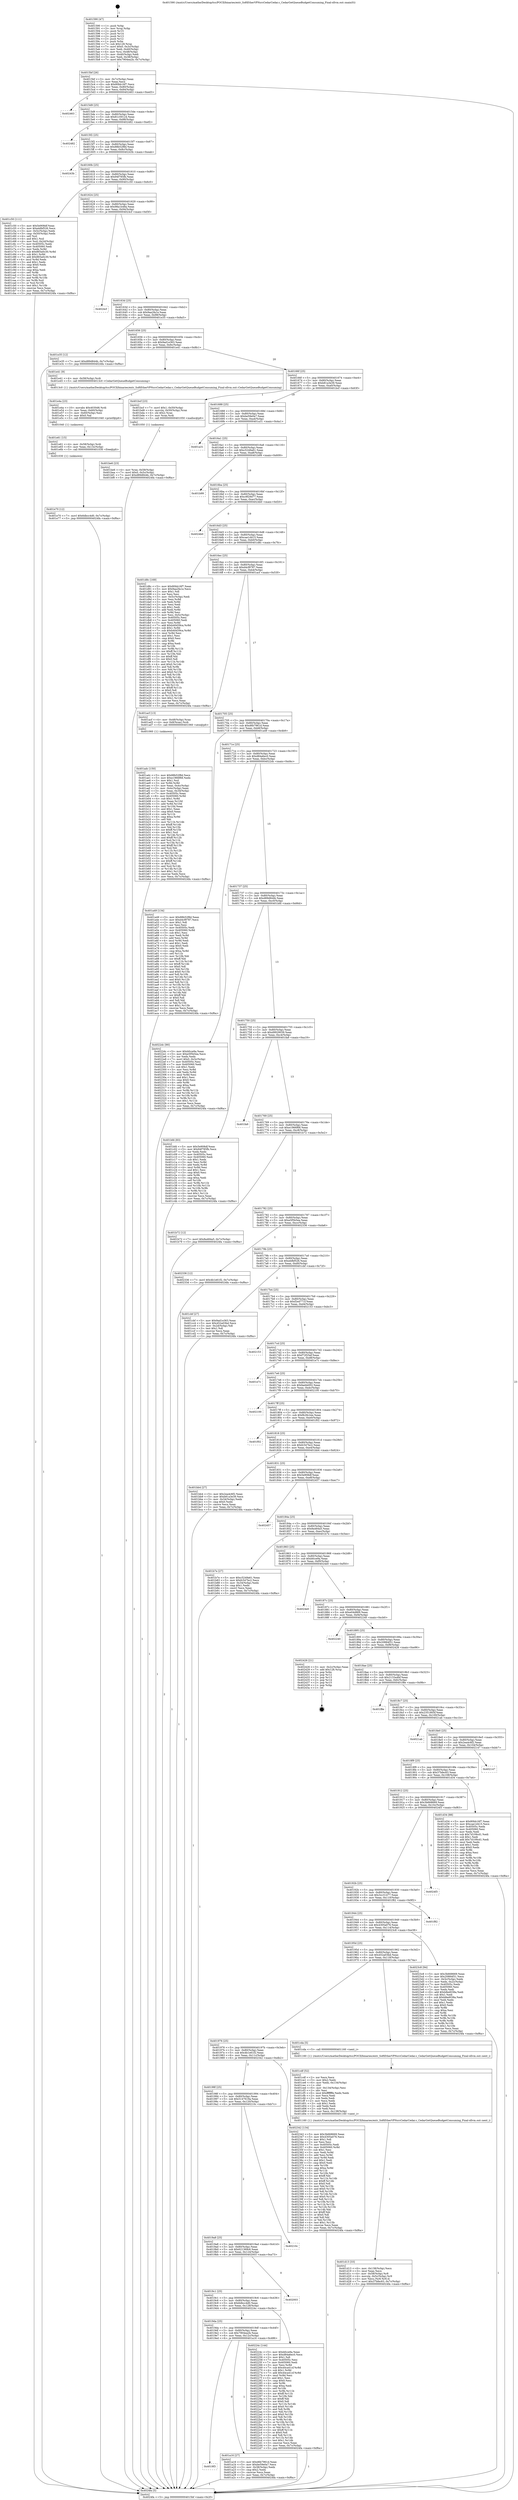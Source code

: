 digraph "0x401590" {
  label = "0x401590 (/mnt/c/Users/mathe/Desktop/tcc/POCII/binaries/extr_SoftEtherVPNsrcCedarCedar.c_CedarGetQueueBudgetConsuming_Final-ollvm.out::main(0))"
  labelloc = "t"
  node[shape=record]

  Entry [label="",width=0.3,height=0.3,shape=circle,fillcolor=black,style=filled]
  "0x4015bf" [label="{
     0x4015bf [26]\l
     | [instrs]\l
     &nbsp;&nbsp;0x4015bf \<+3\>: mov -0x7c(%rbp),%eax\l
     &nbsp;&nbsp;0x4015c2 \<+2\>: mov %eax,%ecx\l
     &nbsp;&nbsp;0x4015c4 \<+6\>: sub $0x80bb16f7,%ecx\l
     &nbsp;&nbsp;0x4015ca \<+3\>: mov %eax,-0x80(%rbp)\l
     &nbsp;&nbsp;0x4015cd \<+6\>: mov %ecx,-0x84(%rbp)\l
     &nbsp;&nbsp;0x4015d3 \<+6\>: je 0000000000402463 \<main+0xed3\>\l
  }"]
  "0x402463" [label="{
     0x402463\l
  }", style=dashed]
  "0x4015d9" [label="{
     0x4015d9 [25]\l
     | [instrs]\l
     &nbsp;&nbsp;0x4015d9 \<+5\>: jmp 00000000004015de \<main+0x4e\>\l
     &nbsp;&nbsp;0x4015de \<+3\>: mov -0x80(%rbp),%eax\l
     &nbsp;&nbsp;0x4015e1 \<+5\>: sub $0x81c59124,%eax\l
     &nbsp;&nbsp;0x4015e6 \<+6\>: mov %eax,-0x88(%rbp)\l
     &nbsp;&nbsp;0x4015ec \<+6\>: je 0000000000402482 \<main+0xef2\>\l
  }"]
  Exit [label="",width=0.3,height=0.3,shape=circle,fillcolor=black,style=filled,peripheries=2]
  "0x402482" [label="{
     0x402482\l
  }", style=dashed]
  "0x4015f2" [label="{
     0x4015f2 [25]\l
     | [instrs]\l
     &nbsp;&nbsp;0x4015f2 \<+5\>: jmp 00000000004015f7 \<main+0x67\>\l
     &nbsp;&nbsp;0x4015f7 \<+3\>: mov -0x80(%rbp),%eax\l
     &nbsp;&nbsp;0x4015fa \<+5\>: sub $0x88b52f8d,%eax\l
     &nbsp;&nbsp;0x4015ff \<+6\>: mov %eax,-0x8c(%rbp)\l
     &nbsp;&nbsp;0x401605 \<+6\>: je 000000000040243b \<main+0xeab\>\l
  }"]
  "0x401e70" [label="{
     0x401e70 [12]\l
     | [instrs]\l
     &nbsp;&nbsp;0x401e70 \<+7\>: movl $0x6dbcc4d0,-0x7c(%rbp)\l
     &nbsp;&nbsp;0x401e77 \<+5\>: jmp 00000000004024fa \<main+0xf6a\>\l
  }"]
  "0x40243b" [label="{
     0x40243b\l
  }", style=dashed]
  "0x40160b" [label="{
     0x40160b [25]\l
     | [instrs]\l
     &nbsp;&nbsp;0x40160b \<+5\>: jmp 0000000000401610 \<main+0x80\>\l
     &nbsp;&nbsp;0x401610 \<+3\>: mov -0x80(%rbp),%eax\l
     &nbsp;&nbsp;0x401613 \<+5\>: sub $0x94f785fb,%eax\l
     &nbsp;&nbsp;0x401618 \<+6\>: mov %eax,-0x90(%rbp)\l
     &nbsp;&nbsp;0x40161e \<+6\>: je 0000000000401c50 \<main+0x6c0\>\l
  }"]
  "0x401e61" [label="{
     0x401e61 [15]\l
     | [instrs]\l
     &nbsp;&nbsp;0x401e61 \<+4\>: mov -0x58(%rbp),%rdi\l
     &nbsp;&nbsp;0x401e65 \<+6\>: mov %eax,-0x13c(%rbp)\l
     &nbsp;&nbsp;0x401e6b \<+5\>: call 0000000000401030 \<free@plt\>\l
     | [calls]\l
     &nbsp;&nbsp;0x401030 \{1\} (unknown)\l
  }"]
  "0x401c50" [label="{
     0x401c50 [111]\l
     | [instrs]\l
     &nbsp;&nbsp;0x401c50 \<+5\>: mov $0x5e908df,%eax\l
     &nbsp;&nbsp;0x401c55 \<+5\>: mov $0xebfbf526,%ecx\l
     &nbsp;&nbsp;0x401c5a \<+3\>: mov -0x5c(%rbp),%edx\l
     &nbsp;&nbsp;0x401c5d \<+3\>: cmp -0x50(%rbp),%edx\l
     &nbsp;&nbsp;0x401c60 \<+4\>: setl %sil\l
     &nbsp;&nbsp;0x401c64 \<+4\>: and $0x1,%sil\l
     &nbsp;&nbsp;0x401c68 \<+4\>: mov %sil,-0x2d(%rbp)\l
     &nbsp;&nbsp;0x401c6c \<+7\>: mov 0x40505c,%edx\l
     &nbsp;&nbsp;0x401c73 \<+7\>: mov 0x405060,%edi\l
     &nbsp;&nbsp;0x401c7a \<+3\>: mov %edx,%r8d\l
     &nbsp;&nbsp;0x401c7d \<+7\>: sub $0x865a0c30,%r8d\l
     &nbsp;&nbsp;0x401c84 \<+4\>: sub $0x1,%r8d\l
     &nbsp;&nbsp;0x401c88 \<+7\>: add $0x865a0c30,%r8d\l
     &nbsp;&nbsp;0x401c8f \<+4\>: imul %r8d,%edx\l
     &nbsp;&nbsp;0x401c93 \<+3\>: and $0x1,%edx\l
     &nbsp;&nbsp;0x401c96 \<+3\>: cmp $0x0,%edx\l
     &nbsp;&nbsp;0x401c99 \<+4\>: sete %sil\l
     &nbsp;&nbsp;0x401c9d \<+3\>: cmp $0xa,%edi\l
     &nbsp;&nbsp;0x401ca0 \<+4\>: setl %r9b\l
     &nbsp;&nbsp;0x401ca4 \<+3\>: mov %sil,%r10b\l
     &nbsp;&nbsp;0x401ca7 \<+3\>: and %r9b,%r10b\l
     &nbsp;&nbsp;0x401caa \<+3\>: xor %r9b,%sil\l
     &nbsp;&nbsp;0x401cad \<+3\>: or %sil,%r10b\l
     &nbsp;&nbsp;0x401cb0 \<+4\>: test $0x1,%r10b\l
     &nbsp;&nbsp;0x401cb4 \<+3\>: cmovne %ecx,%eax\l
     &nbsp;&nbsp;0x401cb7 \<+3\>: mov %eax,-0x7c(%rbp)\l
     &nbsp;&nbsp;0x401cba \<+5\>: jmp 00000000004024fa \<main+0xf6a\>\l
  }"]
  "0x401624" [label="{
     0x401624 [25]\l
     | [instrs]\l
     &nbsp;&nbsp;0x401624 \<+5\>: jmp 0000000000401629 \<main+0x99\>\l
     &nbsp;&nbsp;0x401629 \<+3\>: mov -0x80(%rbp),%eax\l
     &nbsp;&nbsp;0x40162c \<+5\>: sub $0x98a1b48a,%eax\l
     &nbsp;&nbsp;0x401631 \<+6\>: mov %eax,-0x94(%rbp)\l
     &nbsp;&nbsp;0x401637 \<+6\>: je 00000000004024cf \<main+0xf3f\>\l
  }"]
  "0x401e4a" [label="{
     0x401e4a [23]\l
     | [instrs]\l
     &nbsp;&nbsp;0x401e4a \<+10\>: movabs $0x4030d6,%rdi\l
     &nbsp;&nbsp;0x401e54 \<+3\>: mov %eax,-0x60(%rbp)\l
     &nbsp;&nbsp;0x401e57 \<+3\>: mov -0x60(%rbp),%esi\l
     &nbsp;&nbsp;0x401e5a \<+2\>: mov $0x0,%al\l
     &nbsp;&nbsp;0x401e5c \<+5\>: call 0000000000401040 \<printf@plt\>\l
     | [calls]\l
     &nbsp;&nbsp;0x401040 \{1\} (unknown)\l
  }"]
  "0x4024cf" [label="{
     0x4024cf\l
  }", style=dashed]
  "0x40163d" [label="{
     0x40163d [25]\l
     | [instrs]\l
     &nbsp;&nbsp;0x40163d \<+5\>: jmp 0000000000401642 \<main+0xb2\>\l
     &nbsp;&nbsp;0x401642 \<+3\>: mov -0x80(%rbp),%eax\l
     &nbsp;&nbsp;0x401645 \<+5\>: sub $0x9aa2fa1e,%eax\l
     &nbsp;&nbsp;0x40164a \<+6\>: mov %eax,-0x98(%rbp)\l
     &nbsp;&nbsp;0x401650 \<+6\>: je 0000000000401e35 \<main+0x8a5\>\l
  }"]
  "0x401d13" [label="{
     0x401d13 [33]\l
     | [instrs]\l
     &nbsp;&nbsp;0x401d13 \<+6\>: mov -0x138(%rbp),%ecx\l
     &nbsp;&nbsp;0x401d19 \<+3\>: imul %eax,%ecx\l
     &nbsp;&nbsp;0x401d1c \<+4\>: mov -0x58(%rbp),%r8\l
     &nbsp;&nbsp;0x401d20 \<+4\>: movslq -0x5c(%rbp),%r9\l
     &nbsp;&nbsp;0x401d24 \<+4\>: mov %ecx,(%r8,%r9,4)\l
     &nbsp;&nbsp;0x401d28 \<+7\>: movl $0x37bfec63,-0x7c(%rbp)\l
     &nbsp;&nbsp;0x401d2f \<+5\>: jmp 00000000004024fa \<main+0xf6a\>\l
  }"]
  "0x401e35" [label="{
     0x401e35 [12]\l
     | [instrs]\l
     &nbsp;&nbsp;0x401e35 \<+7\>: movl $0xd89d844b,-0x7c(%rbp)\l
     &nbsp;&nbsp;0x401e3c \<+5\>: jmp 00000000004024fa \<main+0xf6a\>\l
  }"]
  "0x401656" [label="{
     0x401656 [25]\l
     | [instrs]\l
     &nbsp;&nbsp;0x401656 \<+5\>: jmp 000000000040165b \<main+0xcb\>\l
     &nbsp;&nbsp;0x40165b \<+3\>: mov -0x80(%rbp),%eax\l
     &nbsp;&nbsp;0x40165e \<+5\>: sub $0x9ad1e363,%eax\l
     &nbsp;&nbsp;0x401663 \<+6\>: mov %eax,-0x9c(%rbp)\l
     &nbsp;&nbsp;0x401669 \<+6\>: je 0000000000401e41 \<main+0x8b1\>\l
  }"]
  "0x401cdf" [label="{
     0x401cdf [52]\l
     | [instrs]\l
     &nbsp;&nbsp;0x401cdf \<+2\>: xor %ecx,%ecx\l
     &nbsp;&nbsp;0x401ce1 \<+5\>: mov $0x2,%edx\l
     &nbsp;&nbsp;0x401ce6 \<+6\>: mov %edx,-0x134(%rbp)\l
     &nbsp;&nbsp;0x401cec \<+1\>: cltd\l
     &nbsp;&nbsp;0x401ced \<+6\>: mov -0x134(%rbp),%esi\l
     &nbsp;&nbsp;0x401cf3 \<+2\>: idiv %esi\l
     &nbsp;&nbsp;0x401cf5 \<+6\>: imul $0xfffffffe,%edx,%edx\l
     &nbsp;&nbsp;0x401cfb \<+2\>: mov %ecx,%edi\l
     &nbsp;&nbsp;0x401cfd \<+2\>: sub %edx,%edi\l
     &nbsp;&nbsp;0x401cff \<+2\>: mov %ecx,%edx\l
     &nbsp;&nbsp;0x401d01 \<+3\>: sub $0x1,%edx\l
     &nbsp;&nbsp;0x401d04 \<+2\>: add %edx,%edi\l
     &nbsp;&nbsp;0x401d06 \<+2\>: sub %edi,%ecx\l
     &nbsp;&nbsp;0x401d08 \<+6\>: mov %ecx,-0x138(%rbp)\l
     &nbsp;&nbsp;0x401d0e \<+5\>: call 0000000000401160 \<next_i\>\l
     | [calls]\l
     &nbsp;&nbsp;0x401160 \{1\} (/mnt/c/Users/mathe/Desktop/tcc/POCII/binaries/extr_SoftEtherVPNsrcCedarCedar.c_CedarGetQueueBudgetConsuming_Final-ollvm.out::next_i)\l
  }"]
  "0x401e41" [label="{
     0x401e41 [9]\l
     | [instrs]\l
     &nbsp;&nbsp;0x401e41 \<+4\>: mov -0x58(%rbp),%rdi\l
     &nbsp;&nbsp;0x401e45 \<+5\>: call 00000000004013c0 \<CedarGetQueueBudgetConsuming\>\l
     | [calls]\l
     &nbsp;&nbsp;0x4013c0 \{1\} (/mnt/c/Users/mathe/Desktop/tcc/POCII/binaries/extr_SoftEtherVPNsrcCedarCedar.c_CedarGetQueueBudgetConsuming_Final-ollvm.out::CedarGetQueueBudgetConsuming)\l
  }"]
  "0x40166f" [label="{
     0x40166f [25]\l
     | [instrs]\l
     &nbsp;&nbsp;0x40166f \<+5\>: jmp 0000000000401674 \<main+0xe4\>\l
     &nbsp;&nbsp;0x401674 \<+3\>: mov -0x80(%rbp),%eax\l
     &nbsp;&nbsp;0x401677 \<+5\>: sub $0xb81a3e39,%eax\l
     &nbsp;&nbsp;0x40167c \<+6\>: mov %eax,-0xa0(%rbp)\l
     &nbsp;&nbsp;0x401682 \<+6\>: je 0000000000401bcf \<main+0x63f\>\l
  }"]
  "0x401be6" [label="{
     0x401be6 [23]\l
     | [instrs]\l
     &nbsp;&nbsp;0x401be6 \<+4\>: mov %rax,-0x58(%rbp)\l
     &nbsp;&nbsp;0x401bea \<+7\>: movl $0x0,-0x5c(%rbp)\l
     &nbsp;&nbsp;0x401bf1 \<+7\>: movl $0xd89d844b,-0x7c(%rbp)\l
     &nbsp;&nbsp;0x401bf8 \<+5\>: jmp 00000000004024fa \<main+0xf6a\>\l
  }"]
  "0x401bcf" [label="{
     0x401bcf [23]\l
     | [instrs]\l
     &nbsp;&nbsp;0x401bcf \<+7\>: movl $0x1,-0x50(%rbp)\l
     &nbsp;&nbsp;0x401bd6 \<+4\>: movslq -0x50(%rbp),%rax\l
     &nbsp;&nbsp;0x401bda \<+4\>: shl $0x2,%rax\l
     &nbsp;&nbsp;0x401bde \<+3\>: mov %rax,%rdi\l
     &nbsp;&nbsp;0x401be1 \<+5\>: call 0000000000401050 \<malloc@plt\>\l
     | [calls]\l
     &nbsp;&nbsp;0x401050 \{1\} (unknown)\l
  }"]
  "0x401688" [label="{
     0x401688 [25]\l
     | [instrs]\l
     &nbsp;&nbsp;0x401688 \<+5\>: jmp 000000000040168d \<main+0xfd\>\l
     &nbsp;&nbsp;0x40168d \<+3\>: mov -0x80(%rbp),%eax\l
     &nbsp;&nbsp;0x401690 \<+5\>: sub $0xbe59e0a7,%eax\l
     &nbsp;&nbsp;0x401695 \<+6\>: mov %eax,-0xa4(%rbp)\l
     &nbsp;&nbsp;0x40169b \<+6\>: je 0000000000401a31 \<main+0x4a1\>\l
  }"]
  "0x401adc" [label="{
     0x401adc [150]\l
     | [instrs]\l
     &nbsp;&nbsp;0x401adc \<+5\>: mov $0x88b52f8d,%ecx\l
     &nbsp;&nbsp;0x401ae1 \<+5\>: mov $0xe1966f68,%edx\l
     &nbsp;&nbsp;0x401ae6 \<+3\>: mov $0x1,%sil\l
     &nbsp;&nbsp;0x401ae9 \<+3\>: xor %r8d,%r8d\l
     &nbsp;&nbsp;0x401aec \<+3\>: mov %eax,-0x4c(%rbp)\l
     &nbsp;&nbsp;0x401aef \<+3\>: mov -0x4c(%rbp),%eax\l
     &nbsp;&nbsp;0x401af2 \<+3\>: mov %eax,-0x34(%rbp)\l
     &nbsp;&nbsp;0x401af5 \<+7\>: mov 0x40505c,%eax\l
     &nbsp;&nbsp;0x401afc \<+8\>: mov 0x405060,%r9d\l
     &nbsp;&nbsp;0x401b04 \<+4\>: sub $0x1,%r8d\l
     &nbsp;&nbsp;0x401b08 \<+3\>: mov %eax,%r10d\l
     &nbsp;&nbsp;0x401b0b \<+3\>: add %r8d,%r10d\l
     &nbsp;&nbsp;0x401b0e \<+4\>: imul %r10d,%eax\l
     &nbsp;&nbsp;0x401b12 \<+3\>: and $0x1,%eax\l
     &nbsp;&nbsp;0x401b15 \<+3\>: cmp $0x0,%eax\l
     &nbsp;&nbsp;0x401b18 \<+4\>: sete %r11b\l
     &nbsp;&nbsp;0x401b1c \<+4\>: cmp $0xa,%r9d\l
     &nbsp;&nbsp;0x401b20 \<+3\>: setl %bl\l
     &nbsp;&nbsp;0x401b23 \<+3\>: mov %r11b,%r14b\l
     &nbsp;&nbsp;0x401b26 \<+4\>: xor $0xff,%r14b\l
     &nbsp;&nbsp;0x401b2a \<+3\>: mov %bl,%r15b\l
     &nbsp;&nbsp;0x401b2d \<+4\>: xor $0xff,%r15b\l
     &nbsp;&nbsp;0x401b31 \<+4\>: xor $0x1,%sil\l
     &nbsp;&nbsp;0x401b35 \<+3\>: mov %r14b,%r12b\l
     &nbsp;&nbsp;0x401b38 \<+4\>: and $0xff,%r12b\l
     &nbsp;&nbsp;0x401b3c \<+3\>: and %sil,%r11b\l
     &nbsp;&nbsp;0x401b3f \<+3\>: mov %r15b,%r13b\l
     &nbsp;&nbsp;0x401b42 \<+4\>: and $0xff,%r13b\l
     &nbsp;&nbsp;0x401b46 \<+3\>: and %sil,%bl\l
     &nbsp;&nbsp;0x401b49 \<+3\>: or %r11b,%r12b\l
     &nbsp;&nbsp;0x401b4c \<+3\>: or %bl,%r13b\l
     &nbsp;&nbsp;0x401b4f \<+3\>: xor %r13b,%r12b\l
     &nbsp;&nbsp;0x401b52 \<+3\>: or %r15b,%r14b\l
     &nbsp;&nbsp;0x401b55 \<+4\>: xor $0xff,%r14b\l
     &nbsp;&nbsp;0x401b59 \<+4\>: or $0x1,%sil\l
     &nbsp;&nbsp;0x401b5d \<+3\>: and %sil,%r14b\l
     &nbsp;&nbsp;0x401b60 \<+3\>: or %r14b,%r12b\l
     &nbsp;&nbsp;0x401b63 \<+4\>: test $0x1,%r12b\l
     &nbsp;&nbsp;0x401b67 \<+3\>: cmovne %edx,%ecx\l
     &nbsp;&nbsp;0x401b6a \<+3\>: mov %ecx,-0x7c(%rbp)\l
     &nbsp;&nbsp;0x401b6d \<+5\>: jmp 00000000004024fa \<main+0xf6a\>\l
  }"]
  "0x401a31" [label="{
     0x401a31\l
  }", style=dashed]
  "0x4016a1" [label="{
     0x4016a1 [25]\l
     | [instrs]\l
     &nbsp;&nbsp;0x4016a1 \<+5\>: jmp 00000000004016a6 \<main+0x116\>\l
     &nbsp;&nbsp;0x4016a6 \<+3\>: mov -0x80(%rbp),%eax\l
     &nbsp;&nbsp;0x4016a9 \<+5\>: sub $0xc5249a61,%eax\l
     &nbsp;&nbsp;0x4016ae \<+6\>: mov %eax,-0xa8(%rbp)\l
     &nbsp;&nbsp;0x4016b4 \<+6\>: je 0000000000401b99 \<main+0x609\>\l
  }"]
  "0x401590" [label="{
     0x401590 [47]\l
     | [instrs]\l
     &nbsp;&nbsp;0x401590 \<+1\>: push %rbp\l
     &nbsp;&nbsp;0x401591 \<+3\>: mov %rsp,%rbp\l
     &nbsp;&nbsp;0x401594 \<+2\>: push %r15\l
     &nbsp;&nbsp;0x401596 \<+2\>: push %r14\l
     &nbsp;&nbsp;0x401598 \<+2\>: push %r13\l
     &nbsp;&nbsp;0x40159a \<+2\>: push %r12\l
     &nbsp;&nbsp;0x40159c \<+1\>: push %rbx\l
     &nbsp;&nbsp;0x40159d \<+7\>: sub $0x128,%rsp\l
     &nbsp;&nbsp;0x4015a4 \<+7\>: movl $0x0,-0x3c(%rbp)\l
     &nbsp;&nbsp;0x4015ab \<+3\>: mov %edi,-0x40(%rbp)\l
     &nbsp;&nbsp;0x4015ae \<+4\>: mov %rsi,-0x48(%rbp)\l
     &nbsp;&nbsp;0x4015b2 \<+3\>: mov -0x40(%rbp),%edi\l
     &nbsp;&nbsp;0x4015b5 \<+3\>: mov %edi,-0x38(%rbp)\l
     &nbsp;&nbsp;0x4015b8 \<+7\>: movl $0x7904ea2b,-0x7c(%rbp)\l
  }"]
  "0x401b99" [label="{
     0x401b99\l
  }", style=dashed]
  "0x4016ba" [label="{
     0x4016ba [25]\l
     | [instrs]\l
     &nbsp;&nbsp;0x4016ba \<+5\>: jmp 00000000004016bf \<main+0x12f\>\l
     &nbsp;&nbsp;0x4016bf \<+3\>: mov -0x80(%rbp),%eax\l
     &nbsp;&nbsp;0x4016c2 \<+5\>: sub $0xc9f29d77,%eax\l
     &nbsp;&nbsp;0x4016c7 \<+6\>: mov %eax,-0xac(%rbp)\l
     &nbsp;&nbsp;0x4016cd \<+6\>: je 00000000004024b0 \<main+0xf20\>\l
  }"]
  "0x4024fa" [label="{
     0x4024fa [5]\l
     | [instrs]\l
     &nbsp;&nbsp;0x4024fa \<+5\>: jmp 00000000004015bf \<main+0x2f\>\l
  }"]
  "0x4024b0" [label="{
     0x4024b0\l
  }", style=dashed]
  "0x4016d3" [label="{
     0x4016d3 [25]\l
     | [instrs]\l
     &nbsp;&nbsp;0x4016d3 \<+5\>: jmp 00000000004016d8 \<main+0x148\>\l
     &nbsp;&nbsp;0x4016d8 \<+3\>: mov -0x80(%rbp),%eax\l
     &nbsp;&nbsp;0x4016db \<+5\>: sub $0xcae1d415,%eax\l
     &nbsp;&nbsp;0x4016e0 \<+6\>: mov %eax,-0xb0(%rbp)\l
     &nbsp;&nbsp;0x4016e6 \<+6\>: je 0000000000401d8c \<main+0x7fc\>\l
  }"]
  "0x4019f3" [label="{
     0x4019f3\l
  }", style=dashed]
  "0x401d8c" [label="{
     0x401d8c [169]\l
     | [instrs]\l
     &nbsp;&nbsp;0x401d8c \<+5\>: mov $0x80bb16f7,%eax\l
     &nbsp;&nbsp;0x401d91 \<+5\>: mov $0x9aa2fa1e,%ecx\l
     &nbsp;&nbsp;0x401d96 \<+2\>: mov $0x1,%dl\l
     &nbsp;&nbsp;0x401d98 \<+2\>: xor %esi,%esi\l
     &nbsp;&nbsp;0x401d9a \<+3\>: mov -0x5c(%rbp),%edi\l
     &nbsp;&nbsp;0x401d9d \<+3\>: mov %esi,%r8d\l
     &nbsp;&nbsp;0x401da0 \<+3\>: sub %edi,%r8d\l
     &nbsp;&nbsp;0x401da3 \<+2\>: mov %esi,%edi\l
     &nbsp;&nbsp;0x401da5 \<+3\>: sub $0x1,%edi\l
     &nbsp;&nbsp;0x401da8 \<+3\>: add %edi,%r8d\l
     &nbsp;&nbsp;0x401dab \<+3\>: sub %r8d,%esi\l
     &nbsp;&nbsp;0x401dae \<+3\>: mov %esi,-0x5c(%rbp)\l
     &nbsp;&nbsp;0x401db1 \<+7\>: mov 0x40505c,%esi\l
     &nbsp;&nbsp;0x401db8 \<+7\>: mov 0x405060,%edi\l
     &nbsp;&nbsp;0x401dbf \<+3\>: mov %esi,%r8d\l
     &nbsp;&nbsp;0x401dc2 \<+7\>: add $0xb40d39ca,%r8d\l
     &nbsp;&nbsp;0x401dc9 \<+4\>: sub $0x1,%r8d\l
     &nbsp;&nbsp;0x401dcd \<+7\>: sub $0xb40d39ca,%r8d\l
     &nbsp;&nbsp;0x401dd4 \<+4\>: imul %r8d,%esi\l
     &nbsp;&nbsp;0x401dd8 \<+3\>: and $0x1,%esi\l
     &nbsp;&nbsp;0x401ddb \<+3\>: cmp $0x0,%esi\l
     &nbsp;&nbsp;0x401dde \<+4\>: sete %r9b\l
     &nbsp;&nbsp;0x401de2 \<+3\>: cmp $0xa,%edi\l
     &nbsp;&nbsp;0x401de5 \<+4\>: setl %r10b\l
     &nbsp;&nbsp;0x401de9 \<+3\>: mov %r9b,%r11b\l
     &nbsp;&nbsp;0x401dec \<+4\>: xor $0xff,%r11b\l
     &nbsp;&nbsp;0x401df0 \<+3\>: mov %r10b,%bl\l
     &nbsp;&nbsp;0x401df3 \<+3\>: xor $0xff,%bl\l
     &nbsp;&nbsp;0x401df6 \<+3\>: xor $0x0,%dl\l
     &nbsp;&nbsp;0x401df9 \<+3\>: mov %r11b,%r14b\l
     &nbsp;&nbsp;0x401dfc \<+4\>: and $0x0,%r14b\l
     &nbsp;&nbsp;0x401e00 \<+3\>: and %dl,%r9b\l
     &nbsp;&nbsp;0x401e03 \<+3\>: mov %bl,%r15b\l
     &nbsp;&nbsp;0x401e06 \<+4\>: and $0x0,%r15b\l
     &nbsp;&nbsp;0x401e0a \<+3\>: and %dl,%r10b\l
     &nbsp;&nbsp;0x401e0d \<+3\>: or %r9b,%r14b\l
     &nbsp;&nbsp;0x401e10 \<+3\>: or %r10b,%r15b\l
     &nbsp;&nbsp;0x401e13 \<+3\>: xor %r15b,%r14b\l
     &nbsp;&nbsp;0x401e16 \<+3\>: or %bl,%r11b\l
     &nbsp;&nbsp;0x401e19 \<+4\>: xor $0xff,%r11b\l
     &nbsp;&nbsp;0x401e1d \<+3\>: or $0x0,%dl\l
     &nbsp;&nbsp;0x401e20 \<+3\>: and %dl,%r11b\l
     &nbsp;&nbsp;0x401e23 \<+3\>: or %r11b,%r14b\l
     &nbsp;&nbsp;0x401e26 \<+4\>: test $0x1,%r14b\l
     &nbsp;&nbsp;0x401e2a \<+3\>: cmovne %ecx,%eax\l
     &nbsp;&nbsp;0x401e2d \<+3\>: mov %eax,-0x7c(%rbp)\l
     &nbsp;&nbsp;0x401e30 \<+5\>: jmp 00000000004024fa \<main+0xf6a\>\l
  }"]
  "0x4016ec" [label="{
     0x4016ec [25]\l
     | [instrs]\l
     &nbsp;&nbsp;0x4016ec \<+5\>: jmp 00000000004016f1 \<main+0x161\>\l
     &nbsp;&nbsp;0x4016f1 \<+3\>: mov -0x80(%rbp),%eax\l
     &nbsp;&nbsp;0x4016f4 \<+5\>: sub $0xd4cf9787,%eax\l
     &nbsp;&nbsp;0x4016f9 \<+6\>: mov %eax,-0xb4(%rbp)\l
     &nbsp;&nbsp;0x4016ff \<+6\>: je 0000000000401acf \<main+0x53f\>\l
  }"]
  "0x401a16" [label="{
     0x401a16 [27]\l
     | [instrs]\l
     &nbsp;&nbsp;0x401a16 \<+5\>: mov $0xd6b7961d,%eax\l
     &nbsp;&nbsp;0x401a1b \<+5\>: mov $0xbe59e0a7,%ecx\l
     &nbsp;&nbsp;0x401a20 \<+3\>: mov -0x38(%rbp),%edx\l
     &nbsp;&nbsp;0x401a23 \<+3\>: cmp $0x2,%edx\l
     &nbsp;&nbsp;0x401a26 \<+3\>: cmovne %ecx,%eax\l
     &nbsp;&nbsp;0x401a29 \<+3\>: mov %eax,-0x7c(%rbp)\l
     &nbsp;&nbsp;0x401a2c \<+5\>: jmp 00000000004024fa \<main+0xf6a\>\l
  }"]
  "0x401acf" [label="{
     0x401acf [13]\l
     | [instrs]\l
     &nbsp;&nbsp;0x401acf \<+4\>: mov -0x48(%rbp),%rax\l
     &nbsp;&nbsp;0x401ad3 \<+4\>: mov 0x8(%rax),%rdi\l
     &nbsp;&nbsp;0x401ad7 \<+5\>: call 0000000000401060 \<atoi@plt\>\l
     | [calls]\l
     &nbsp;&nbsp;0x401060 \{1\} (unknown)\l
  }"]
  "0x401705" [label="{
     0x401705 [25]\l
     | [instrs]\l
     &nbsp;&nbsp;0x401705 \<+5\>: jmp 000000000040170a \<main+0x17a\>\l
     &nbsp;&nbsp;0x40170a \<+3\>: mov -0x80(%rbp),%eax\l
     &nbsp;&nbsp;0x40170d \<+5\>: sub $0xd6b7961d,%eax\l
     &nbsp;&nbsp;0x401712 \<+6\>: mov %eax,-0xb8(%rbp)\l
     &nbsp;&nbsp;0x401718 \<+6\>: je 0000000000401a49 \<main+0x4b9\>\l
  }"]
  "0x4019da" [label="{
     0x4019da [25]\l
     | [instrs]\l
     &nbsp;&nbsp;0x4019da \<+5\>: jmp 00000000004019df \<main+0x44f\>\l
     &nbsp;&nbsp;0x4019df \<+3\>: mov -0x80(%rbp),%eax\l
     &nbsp;&nbsp;0x4019e2 \<+5\>: sub $0x7904ea2b,%eax\l
     &nbsp;&nbsp;0x4019e7 \<+6\>: mov %eax,-0x12c(%rbp)\l
     &nbsp;&nbsp;0x4019ed \<+6\>: je 0000000000401a16 \<main+0x486\>\l
  }"]
  "0x401a49" [label="{
     0x401a49 [134]\l
     | [instrs]\l
     &nbsp;&nbsp;0x401a49 \<+5\>: mov $0x88b52f8d,%eax\l
     &nbsp;&nbsp;0x401a4e \<+5\>: mov $0xd4cf9787,%ecx\l
     &nbsp;&nbsp;0x401a53 \<+2\>: mov $0x1,%dl\l
     &nbsp;&nbsp;0x401a55 \<+2\>: xor %esi,%esi\l
     &nbsp;&nbsp;0x401a57 \<+7\>: mov 0x40505c,%edi\l
     &nbsp;&nbsp;0x401a5e \<+8\>: mov 0x405060,%r8d\l
     &nbsp;&nbsp;0x401a66 \<+3\>: sub $0x1,%esi\l
     &nbsp;&nbsp;0x401a69 \<+3\>: mov %edi,%r9d\l
     &nbsp;&nbsp;0x401a6c \<+3\>: add %esi,%r9d\l
     &nbsp;&nbsp;0x401a6f \<+4\>: imul %r9d,%edi\l
     &nbsp;&nbsp;0x401a73 \<+3\>: and $0x1,%edi\l
     &nbsp;&nbsp;0x401a76 \<+3\>: cmp $0x0,%edi\l
     &nbsp;&nbsp;0x401a79 \<+4\>: sete %r10b\l
     &nbsp;&nbsp;0x401a7d \<+4\>: cmp $0xa,%r8d\l
     &nbsp;&nbsp;0x401a81 \<+4\>: setl %r11b\l
     &nbsp;&nbsp;0x401a85 \<+3\>: mov %r10b,%bl\l
     &nbsp;&nbsp;0x401a88 \<+3\>: xor $0xff,%bl\l
     &nbsp;&nbsp;0x401a8b \<+3\>: mov %r11b,%r14b\l
     &nbsp;&nbsp;0x401a8e \<+4\>: xor $0xff,%r14b\l
     &nbsp;&nbsp;0x401a92 \<+3\>: xor $0x0,%dl\l
     &nbsp;&nbsp;0x401a95 \<+3\>: mov %bl,%r15b\l
     &nbsp;&nbsp;0x401a98 \<+4\>: and $0x0,%r15b\l
     &nbsp;&nbsp;0x401a9c \<+3\>: and %dl,%r10b\l
     &nbsp;&nbsp;0x401a9f \<+3\>: mov %r14b,%r12b\l
     &nbsp;&nbsp;0x401aa2 \<+4\>: and $0x0,%r12b\l
     &nbsp;&nbsp;0x401aa6 \<+3\>: and %dl,%r11b\l
     &nbsp;&nbsp;0x401aa9 \<+3\>: or %r10b,%r15b\l
     &nbsp;&nbsp;0x401aac \<+3\>: or %r11b,%r12b\l
     &nbsp;&nbsp;0x401aaf \<+3\>: xor %r12b,%r15b\l
     &nbsp;&nbsp;0x401ab2 \<+3\>: or %r14b,%bl\l
     &nbsp;&nbsp;0x401ab5 \<+3\>: xor $0xff,%bl\l
     &nbsp;&nbsp;0x401ab8 \<+3\>: or $0x0,%dl\l
     &nbsp;&nbsp;0x401abb \<+2\>: and %dl,%bl\l
     &nbsp;&nbsp;0x401abd \<+3\>: or %bl,%r15b\l
     &nbsp;&nbsp;0x401ac0 \<+4\>: test $0x1,%r15b\l
     &nbsp;&nbsp;0x401ac4 \<+3\>: cmovne %ecx,%eax\l
     &nbsp;&nbsp;0x401ac7 \<+3\>: mov %eax,-0x7c(%rbp)\l
     &nbsp;&nbsp;0x401aca \<+5\>: jmp 00000000004024fa \<main+0xf6a\>\l
  }"]
  "0x40171e" [label="{
     0x40171e [25]\l
     | [instrs]\l
     &nbsp;&nbsp;0x40171e \<+5\>: jmp 0000000000401723 \<main+0x193\>\l
     &nbsp;&nbsp;0x401723 \<+3\>: mov -0x80(%rbp),%eax\l
     &nbsp;&nbsp;0x401726 \<+5\>: sub $0xd84a6ec0,%eax\l
     &nbsp;&nbsp;0x40172b \<+6\>: mov %eax,-0xbc(%rbp)\l
     &nbsp;&nbsp;0x401731 \<+6\>: je 00000000004022dc \<main+0xd4c\>\l
  }"]
  "0x40224c" [label="{
     0x40224c [144]\l
     | [instrs]\l
     &nbsp;&nbsp;0x40224c \<+5\>: mov $0xbfcce9a,%eax\l
     &nbsp;&nbsp;0x402251 \<+5\>: mov $0xd84a6ec0,%ecx\l
     &nbsp;&nbsp;0x402256 \<+2\>: mov $0x1,%dl\l
     &nbsp;&nbsp;0x402258 \<+7\>: mov 0x40505c,%esi\l
     &nbsp;&nbsp;0x40225f \<+7\>: mov 0x405060,%edi\l
     &nbsp;&nbsp;0x402266 \<+3\>: mov %esi,%r8d\l
     &nbsp;&nbsp;0x402269 \<+7\>: sub $0x44ca41cf,%r8d\l
     &nbsp;&nbsp;0x402270 \<+4\>: sub $0x1,%r8d\l
     &nbsp;&nbsp;0x402274 \<+7\>: add $0x44ca41cf,%r8d\l
     &nbsp;&nbsp;0x40227b \<+4\>: imul %r8d,%esi\l
     &nbsp;&nbsp;0x40227f \<+3\>: and $0x1,%esi\l
     &nbsp;&nbsp;0x402282 \<+3\>: cmp $0x0,%esi\l
     &nbsp;&nbsp;0x402285 \<+4\>: sete %r9b\l
     &nbsp;&nbsp;0x402289 \<+3\>: cmp $0xa,%edi\l
     &nbsp;&nbsp;0x40228c \<+4\>: setl %r10b\l
     &nbsp;&nbsp;0x402290 \<+3\>: mov %r9b,%r11b\l
     &nbsp;&nbsp;0x402293 \<+4\>: xor $0xff,%r11b\l
     &nbsp;&nbsp;0x402297 \<+3\>: mov %r10b,%bl\l
     &nbsp;&nbsp;0x40229a \<+3\>: xor $0xff,%bl\l
     &nbsp;&nbsp;0x40229d \<+3\>: xor $0x0,%dl\l
     &nbsp;&nbsp;0x4022a0 \<+3\>: mov %r11b,%r14b\l
     &nbsp;&nbsp;0x4022a3 \<+4\>: and $0x0,%r14b\l
     &nbsp;&nbsp;0x4022a7 \<+3\>: and %dl,%r9b\l
     &nbsp;&nbsp;0x4022aa \<+3\>: mov %bl,%r15b\l
     &nbsp;&nbsp;0x4022ad \<+4\>: and $0x0,%r15b\l
     &nbsp;&nbsp;0x4022b1 \<+3\>: and %dl,%r10b\l
     &nbsp;&nbsp;0x4022b4 \<+3\>: or %r9b,%r14b\l
     &nbsp;&nbsp;0x4022b7 \<+3\>: or %r10b,%r15b\l
     &nbsp;&nbsp;0x4022ba \<+3\>: xor %r15b,%r14b\l
     &nbsp;&nbsp;0x4022bd \<+3\>: or %bl,%r11b\l
     &nbsp;&nbsp;0x4022c0 \<+4\>: xor $0xff,%r11b\l
     &nbsp;&nbsp;0x4022c4 \<+3\>: or $0x0,%dl\l
     &nbsp;&nbsp;0x4022c7 \<+3\>: and %dl,%r11b\l
     &nbsp;&nbsp;0x4022ca \<+3\>: or %r11b,%r14b\l
     &nbsp;&nbsp;0x4022cd \<+4\>: test $0x1,%r14b\l
     &nbsp;&nbsp;0x4022d1 \<+3\>: cmovne %ecx,%eax\l
     &nbsp;&nbsp;0x4022d4 \<+3\>: mov %eax,-0x7c(%rbp)\l
     &nbsp;&nbsp;0x4022d7 \<+5\>: jmp 00000000004024fa \<main+0xf6a\>\l
  }"]
  "0x4022dc" [label="{
     0x4022dc [90]\l
     | [instrs]\l
     &nbsp;&nbsp;0x4022dc \<+5\>: mov $0xbfcce9a,%eax\l
     &nbsp;&nbsp;0x4022e1 \<+5\>: mov $0xe5f5b5ea,%ecx\l
     &nbsp;&nbsp;0x4022e6 \<+2\>: xor %edx,%edx\l
     &nbsp;&nbsp;0x4022e8 \<+7\>: movl $0x0,-0x3c(%rbp)\l
     &nbsp;&nbsp;0x4022ef \<+7\>: mov 0x40505c,%esi\l
     &nbsp;&nbsp;0x4022f6 \<+7\>: mov 0x405060,%edi\l
     &nbsp;&nbsp;0x4022fd \<+3\>: sub $0x1,%edx\l
     &nbsp;&nbsp;0x402300 \<+3\>: mov %esi,%r8d\l
     &nbsp;&nbsp;0x402303 \<+3\>: add %edx,%r8d\l
     &nbsp;&nbsp;0x402306 \<+4\>: imul %r8d,%esi\l
     &nbsp;&nbsp;0x40230a \<+3\>: and $0x1,%esi\l
     &nbsp;&nbsp;0x40230d \<+3\>: cmp $0x0,%esi\l
     &nbsp;&nbsp;0x402310 \<+4\>: sete %r9b\l
     &nbsp;&nbsp;0x402314 \<+3\>: cmp $0xa,%edi\l
     &nbsp;&nbsp;0x402317 \<+4\>: setl %r10b\l
     &nbsp;&nbsp;0x40231b \<+3\>: mov %r9b,%r11b\l
     &nbsp;&nbsp;0x40231e \<+3\>: and %r10b,%r11b\l
     &nbsp;&nbsp;0x402321 \<+3\>: xor %r10b,%r9b\l
     &nbsp;&nbsp;0x402324 \<+3\>: or %r9b,%r11b\l
     &nbsp;&nbsp;0x402327 \<+4\>: test $0x1,%r11b\l
     &nbsp;&nbsp;0x40232b \<+3\>: cmovne %ecx,%eax\l
     &nbsp;&nbsp;0x40232e \<+3\>: mov %eax,-0x7c(%rbp)\l
     &nbsp;&nbsp;0x402331 \<+5\>: jmp 00000000004024fa \<main+0xf6a\>\l
  }"]
  "0x401737" [label="{
     0x401737 [25]\l
     | [instrs]\l
     &nbsp;&nbsp;0x401737 \<+5\>: jmp 000000000040173c \<main+0x1ac\>\l
     &nbsp;&nbsp;0x40173c \<+3\>: mov -0x80(%rbp),%eax\l
     &nbsp;&nbsp;0x40173f \<+5\>: sub $0xd89d844b,%eax\l
     &nbsp;&nbsp;0x401744 \<+6\>: mov %eax,-0xc0(%rbp)\l
     &nbsp;&nbsp;0x40174a \<+6\>: je 0000000000401bfd \<main+0x66d\>\l
  }"]
  "0x4019c1" [label="{
     0x4019c1 [25]\l
     | [instrs]\l
     &nbsp;&nbsp;0x4019c1 \<+5\>: jmp 00000000004019c6 \<main+0x436\>\l
     &nbsp;&nbsp;0x4019c6 \<+3\>: mov -0x80(%rbp),%eax\l
     &nbsp;&nbsp;0x4019c9 \<+5\>: sub $0x6dbcc4d0,%eax\l
     &nbsp;&nbsp;0x4019ce \<+6\>: mov %eax,-0x128(%rbp)\l
     &nbsp;&nbsp;0x4019d4 \<+6\>: je 000000000040224c \<main+0xcbc\>\l
  }"]
  "0x401bfd" [label="{
     0x401bfd [83]\l
     | [instrs]\l
     &nbsp;&nbsp;0x401bfd \<+5\>: mov $0x5e908df,%eax\l
     &nbsp;&nbsp;0x401c02 \<+5\>: mov $0x94f785fb,%ecx\l
     &nbsp;&nbsp;0x401c07 \<+2\>: xor %edx,%edx\l
     &nbsp;&nbsp;0x401c09 \<+7\>: mov 0x40505c,%esi\l
     &nbsp;&nbsp;0x401c10 \<+7\>: mov 0x405060,%edi\l
     &nbsp;&nbsp;0x401c17 \<+3\>: sub $0x1,%edx\l
     &nbsp;&nbsp;0x401c1a \<+3\>: mov %esi,%r8d\l
     &nbsp;&nbsp;0x401c1d \<+3\>: add %edx,%r8d\l
     &nbsp;&nbsp;0x401c20 \<+4\>: imul %r8d,%esi\l
     &nbsp;&nbsp;0x401c24 \<+3\>: and $0x1,%esi\l
     &nbsp;&nbsp;0x401c27 \<+3\>: cmp $0x0,%esi\l
     &nbsp;&nbsp;0x401c2a \<+4\>: sete %r9b\l
     &nbsp;&nbsp;0x401c2e \<+3\>: cmp $0xa,%edi\l
     &nbsp;&nbsp;0x401c31 \<+4\>: setl %r10b\l
     &nbsp;&nbsp;0x401c35 \<+3\>: mov %r9b,%r11b\l
     &nbsp;&nbsp;0x401c38 \<+3\>: and %r10b,%r11b\l
     &nbsp;&nbsp;0x401c3b \<+3\>: xor %r10b,%r9b\l
     &nbsp;&nbsp;0x401c3e \<+3\>: or %r9b,%r11b\l
     &nbsp;&nbsp;0x401c41 \<+4\>: test $0x1,%r11b\l
     &nbsp;&nbsp;0x401c45 \<+3\>: cmovne %ecx,%eax\l
     &nbsp;&nbsp;0x401c48 \<+3\>: mov %eax,-0x7c(%rbp)\l
     &nbsp;&nbsp;0x401c4b \<+5\>: jmp 00000000004024fa \<main+0xf6a\>\l
  }"]
  "0x401750" [label="{
     0x401750 [25]\l
     | [instrs]\l
     &nbsp;&nbsp;0x401750 \<+5\>: jmp 0000000000401755 \<main+0x1c5\>\l
     &nbsp;&nbsp;0x401755 \<+3\>: mov -0x80(%rbp),%eax\l
     &nbsp;&nbsp;0x401758 \<+5\>: sub $0xd9929039,%eax\l
     &nbsp;&nbsp;0x40175d \<+6\>: mov %eax,-0xc4(%rbp)\l
     &nbsp;&nbsp;0x401763 \<+6\>: je 0000000000401fa9 \<main+0xa19\>\l
  }"]
  "0x402003" [label="{
     0x402003\l
  }", style=dashed]
  "0x401fa9" [label="{
     0x401fa9\l
  }", style=dashed]
  "0x401769" [label="{
     0x401769 [25]\l
     | [instrs]\l
     &nbsp;&nbsp;0x401769 \<+5\>: jmp 000000000040176e \<main+0x1de\>\l
     &nbsp;&nbsp;0x40176e \<+3\>: mov -0x80(%rbp),%eax\l
     &nbsp;&nbsp;0x401771 \<+5\>: sub $0xe1966f68,%eax\l
     &nbsp;&nbsp;0x401776 \<+6\>: mov %eax,-0xc8(%rbp)\l
     &nbsp;&nbsp;0x40177c \<+6\>: je 0000000000401b72 \<main+0x5e2\>\l
  }"]
  "0x4019a8" [label="{
     0x4019a8 [25]\l
     | [instrs]\l
     &nbsp;&nbsp;0x4019a8 \<+5\>: jmp 00000000004019ad \<main+0x41d\>\l
     &nbsp;&nbsp;0x4019ad \<+3\>: mov -0x80(%rbp),%eax\l
     &nbsp;&nbsp;0x4019b0 \<+5\>: sub $0x621369c6,%eax\l
     &nbsp;&nbsp;0x4019b5 \<+6\>: mov %eax,-0x124(%rbp)\l
     &nbsp;&nbsp;0x4019bb \<+6\>: je 0000000000402003 \<main+0xa73\>\l
  }"]
  "0x401b72" [label="{
     0x401b72 [12]\l
     | [instrs]\l
     &nbsp;&nbsp;0x401b72 \<+7\>: movl $0x8a484a5,-0x7c(%rbp)\l
     &nbsp;&nbsp;0x401b79 \<+5\>: jmp 00000000004024fa \<main+0xf6a\>\l
  }"]
  "0x401782" [label="{
     0x401782 [25]\l
     | [instrs]\l
     &nbsp;&nbsp;0x401782 \<+5\>: jmp 0000000000401787 \<main+0x1f7\>\l
     &nbsp;&nbsp;0x401787 \<+3\>: mov -0x80(%rbp),%eax\l
     &nbsp;&nbsp;0x40178a \<+5\>: sub $0xe5f5b5ea,%eax\l
     &nbsp;&nbsp;0x40178f \<+6\>: mov %eax,-0xcc(%rbp)\l
     &nbsp;&nbsp;0x401795 \<+6\>: je 0000000000402336 \<main+0xda6\>\l
  }"]
  "0x40210c" [label="{
     0x40210c\l
  }", style=dashed]
  "0x402336" [label="{
     0x402336 [12]\l
     | [instrs]\l
     &nbsp;&nbsp;0x402336 \<+7\>: movl $0x4b1e61f2,-0x7c(%rbp)\l
     &nbsp;&nbsp;0x40233d \<+5\>: jmp 00000000004024fa \<main+0xf6a\>\l
  }"]
  "0x40179b" [label="{
     0x40179b [25]\l
     | [instrs]\l
     &nbsp;&nbsp;0x40179b \<+5\>: jmp 00000000004017a0 \<main+0x210\>\l
     &nbsp;&nbsp;0x4017a0 \<+3\>: mov -0x80(%rbp),%eax\l
     &nbsp;&nbsp;0x4017a3 \<+5\>: sub $0xebfbf526,%eax\l
     &nbsp;&nbsp;0x4017a8 \<+6\>: mov %eax,-0xd0(%rbp)\l
     &nbsp;&nbsp;0x4017ae \<+6\>: je 0000000000401cbf \<main+0x72f\>\l
  }"]
  "0x40198f" [label="{
     0x40198f [25]\l
     | [instrs]\l
     &nbsp;&nbsp;0x40198f \<+5\>: jmp 0000000000401994 \<main+0x404\>\l
     &nbsp;&nbsp;0x401994 \<+3\>: mov -0x80(%rbp),%eax\l
     &nbsp;&nbsp;0x401997 \<+5\>: sub $0x5147619a,%eax\l
     &nbsp;&nbsp;0x40199c \<+6\>: mov %eax,-0x120(%rbp)\l
     &nbsp;&nbsp;0x4019a2 \<+6\>: je 000000000040210c \<main+0xb7c\>\l
  }"]
  "0x401cbf" [label="{
     0x401cbf [27]\l
     | [instrs]\l
     &nbsp;&nbsp;0x401cbf \<+5\>: mov $0x9ad1e363,%eax\l
     &nbsp;&nbsp;0x401cc4 \<+5\>: mov $0x452a03bd,%ecx\l
     &nbsp;&nbsp;0x401cc9 \<+3\>: mov -0x2d(%rbp),%dl\l
     &nbsp;&nbsp;0x401ccc \<+3\>: test $0x1,%dl\l
     &nbsp;&nbsp;0x401ccf \<+3\>: cmovne %ecx,%eax\l
     &nbsp;&nbsp;0x401cd2 \<+3\>: mov %eax,-0x7c(%rbp)\l
     &nbsp;&nbsp;0x401cd5 \<+5\>: jmp 00000000004024fa \<main+0xf6a\>\l
  }"]
  "0x4017b4" [label="{
     0x4017b4 [25]\l
     | [instrs]\l
     &nbsp;&nbsp;0x4017b4 \<+5\>: jmp 00000000004017b9 \<main+0x229\>\l
     &nbsp;&nbsp;0x4017b9 \<+3\>: mov -0x80(%rbp),%eax\l
     &nbsp;&nbsp;0x4017bc \<+5\>: sub $0xf2ed771f,%eax\l
     &nbsp;&nbsp;0x4017c1 \<+6\>: mov %eax,-0xd4(%rbp)\l
     &nbsp;&nbsp;0x4017c7 \<+6\>: je 0000000000402153 \<main+0xbc3\>\l
  }"]
  "0x402342" [label="{
     0x402342 [134]\l
     | [instrs]\l
     &nbsp;&nbsp;0x402342 \<+5\>: mov $0x3b668669,%eax\l
     &nbsp;&nbsp;0x402347 \<+5\>: mov $0x4305a076,%ecx\l
     &nbsp;&nbsp;0x40234c \<+2\>: mov $0x1,%dl\l
     &nbsp;&nbsp;0x40234e \<+2\>: xor %esi,%esi\l
     &nbsp;&nbsp;0x402350 \<+7\>: mov 0x40505c,%edi\l
     &nbsp;&nbsp;0x402357 \<+8\>: mov 0x405060,%r8d\l
     &nbsp;&nbsp;0x40235f \<+3\>: sub $0x1,%esi\l
     &nbsp;&nbsp;0x402362 \<+3\>: mov %edi,%r9d\l
     &nbsp;&nbsp;0x402365 \<+3\>: add %esi,%r9d\l
     &nbsp;&nbsp;0x402368 \<+4\>: imul %r9d,%edi\l
     &nbsp;&nbsp;0x40236c \<+3\>: and $0x1,%edi\l
     &nbsp;&nbsp;0x40236f \<+3\>: cmp $0x0,%edi\l
     &nbsp;&nbsp;0x402372 \<+4\>: sete %r10b\l
     &nbsp;&nbsp;0x402376 \<+4\>: cmp $0xa,%r8d\l
     &nbsp;&nbsp;0x40237a \<+4\>: setl %r11b\l
     &nbsp;&nbsp;0x40237e \<+3\>: mov %r10b,%bl\l
     &nbsp;&nbsp;0x402381 \<+3\>: xor $0xff,%bl\l
     &nbsp;&nbsp;0x402384 \<+3\>: mov %r11b,%r14b\l
     &nbsp;&nbsp;0x402387 \<+4\>: xor $0xff,%r14b\l
     &nbsp;&nbsp;0x40238b \<+3\>: xor $0x0,%dl\l
     &nbsp;&nbsp;0x40238e \<+3\>: mov %bl,%r15b\l
     &nbsp;&nbsp;0x402391 \<+4\>: and $0x0,%r15b\l
     &nbsp;&nbsp;0x402395 \<+3\>: and %dl,%r10b\l
     &nbsp;&nbsp;0x402398 \<+3\>: mov %r14b,%r12b\l
     &nbsp;&nbsp;0x40239b \<+4\>: and $0x0,%r12b\l
     &nbsp;&nbsp;0x40239f \<+3\>: and %dl,%r11b\l
     &nbsp;&nbsp;0x4023a2 \<+3\>: or %r10b,%r15b\l
     &nbsp;&nbsp;0x4023a5 \<+3\>: or %r11b,%r12b\l
     &nbsp;&nbsp;0x4023a8 \<+3\>: xor %r12b,%r15b\l
     &nbsp;&nbsp;0x4023ab \<+3\>: or %r14b,%bl\l
     &nbsp;&nbsp;0x4023ae \<+3\>: xor $0xff,%bl\l
     &nbsp;&nbsp;0x4023b1 \<+3\>: or $0x0,%dl\l
     &nbsp;&nbsp;0x4023b4 \<+2\>: and %dl,%bl\l
     &nbsp;&nbsp;0x4023b6 \<+3\>: or %bl,%r15b\l
     &nbsp;&nbsp;0x4023b9 \<+4\>: test $0x1,%r15b\l
     &nbsp;&nbsp;0x4023bd \<+3\>: cmovne %ecx,%eax\l
     &nbsp;&nbsp;0x4023c0 \<+3\>: mov %eax,-0x7c(%rbp)\l
     &nbsp;&nbsp;0x4023c3 \<+5\>: jmp 00000000004024fa \<main+0xf6a\>\l
  }"]
  "0x402153" [label="{
     0x402153\l
  }", style=dashed]
  "0x4017cd" [label="{
     0x4017cd [25]\l
     | [instrs]\l
     &nbsp;&nbsp;0x4017cd \<+5\>: jmp 00000000004017d2 \<main+0x242\>\l
     &nbsp;&nbsp;0x4017d2 \<+3\>: mov -0x80(%rbp),%eax\l
     &nbsp;&nbsp;0x4017d5 \<+5\>: sub $0xf72f25ef,%eax\l
     &nbsp;&nbsp;0x4017da \<+6\>: mov %eax,-0xd8(%rbp)\l
     &nbsp;&nbsp;0x4017e0 \<+6\>: je 0000000000401e7c \<main+0x8ec\>\l
  }"]
  "0x401976" [label="{
     0x401976 [25]\l
     | [instrs]\l
     &nbsp;&nbsp;0x401976 \<+5\>: jmp 000000000040197b \<main+0x3eb\>\l
     &nbsp;&nbsp;0x40197b \<+3\>: mov -0x80(%rbp),%eax\l
     &nbsp;&nbsp;0x40197e \<+5\>: sub $0x4b1e61f2,%eax\l
     &nbsp;&nbsp;0x401983 \<+6\>: mov %eax,-0x11c(%rbp)\l
     &nbsp;&nbsp;0x401989 \<+6\>: je 0000000000402342 \<main+0xdb2\>\l
  }"]
  "0x401e7c" [label="{
     0x401e7c\l
  }", style=dashed]
  "0x4017e6" [label="{
     0x4017e6 [25]\l
     | [instrs]\l
     &nbsp;&nbsp;0x4017e6 \<+5\>: jmp 00000000004017eb \<main+0x25b\>\l
     &nbsp;&nbsp;0x4017eb \<+3\>: mov -0x80(%rbp),%eax\l
     &nbsp;&nbsp;0x4017ee \<+5\>: sub $0xfaebb002,%eax\l
     &nbsp;&nbsp;0x4017f3 \<+6\>: mov %eax,-0xdc(%rbp)\l
     &nbsp;&nbsp;0x4017f9 \<+6\>: je 0000000000402100 \<main+0xb70\>\l
  }"]
  "0x401cda" [label="{
     0x401cda [5]\l
     | [instrs]\l
     &nbsp;&nbsp;0x401cda \<+5\>: call 0000000000401160 \<next_i\>\l
     | [calls]\l
     &nbsp;&nbsp;0x401160 \{1\} (/mnt/c/Users/mathe/Desktop/tcc/POCII/binaries/extr_SoftEtherVPNsrcCedarCedar.c_CedarGetQueueBudgetConsuming_Final-ollvm.out::next_i)\l
  }"]
  "0x402100" [label="{
     0x402100\l
  }", style=dashed]
  "0x4017ff" [label="{
     0x4017ff [25]\l
     | [instrs]\l
     &nbsp;&nbsp;0x4017ff \<+5\>: jmp 0000000000401804 \<main+0x274\>\l
     &nbsp;&nbsp;0x401804 \<+3\>: mov -0x80(%rbp),%eax\l
     &nbsp;&nbsp;0x401807 \<+5\>: sub $0xfb28c2ee,%eax\l
     &nbsp;&nbsp;0x40180c \<+6\>: mov %eax,-0xe0(%rbp)\l
     &nbsp;&nbsp;0x401812 \<+6\>: je 0000000000401f02 \<main+0x972\>\l
  }"]
  "0x40195d" [label="{
     0x40195d [25]\l
     | [instrs]\l
     &nbsp;&nbsp;0x40195d \<+5\>: jmp 0000000000401962 \<main+0x3d2\>\l
     &nbsp;&nbsp;0x401962 \<+3\>: mov -0x80(%rbp),%eax\l
     &nbsp;&nbsp;0x401965 \<+5\>: sub $0x452a03bd,%eax\l
     &nbsp;&nbsp;0x40196a \<+6\>: mov %eax,-0x118(%rbp)\l
     &nbsp;&nbsp;0x401970 \<+6\>: je 0000000000401cda \<main+0x74a\>\l
  }"]
  "0x401f02" [label="{
     0x401f02\l
  }", style=dashed]
  "0x401818" [label="{
     0x401818 [25]\l
     | [instrs]\l
     &nbsp;&nbsp;0x401818 \<+5\>: jmp 000000000040181d \<main+0x28d\>\l
     &nbsp;&nbsp;0x40181d \<+3\>: mov -0x80(%rbp),%eax\l
     &nbsp;&nbsp;0x401820 \<+5\>: sub $0xfc547bc2,%eax\l
     &nbsp;&nbsp;0x401825 \<+6\>: mov %eax,-0xe4(%rbp)\l
     &nbsp;&nbsp;0x40182b \<+6\>: je 0000000000401bb4 \<main+0x624\>\l
  }"]
  "0x4023c8" [label="{
     0x4023c8 [94]\l
     | [instrs]\l
     &nbsp;&nbsp;0x4023c8 \<+5\>: mov $0x3b668669,%eax\l
     &nbsp;&nbsp;0x4023cd \<+5\>: mov $0x20884f31,%ecx\l
     &nbsp;&nbsp;0x4023d2 \<+3\>: mov -0x3c(%rbp),%edx\l
     &nbsp;&nbsp;0x4023d5 \<+3\>: mov %edx,-0x2c(%rbp)\l
     &nbsp;&nbsp;0x4023d8 \<+7\>: mov 0x40505c,%edx\l
     &nbsp;&nbsp;0x4023df \<+7\>: mov 0x405060,%esi\l
     &nbsp;&nbsp;0x4023e6 \<+2\>: mov %edx,%edi\l
     &nbsp;&nbsp;0x4023e8 \<+6\>: add $0xb8ed038a,%edi\l
     &nbsp;&nbsp;0x4023ee \<+3\>: sub $0x1,%edi\l
     &nbsp;&nbsp;0x4023f1 \<+6\>: sub $0xb8ed038a,%edi\l
     &nbsp;&nbsp;0x4023f7 \<+3\>: imul %edi,%edx\l
     &nbsp;&nbsp;0x4023fa \<+3\>: and $0x1,%edx\l
     &nbsp;&nbsp;0x4023fd \<+3\>: cmp $0x0,%edx\l
     &nbsp;&nbsp;0x402400 \<+4\>: sete %r8b\l
     &nbsp;&nbsp;0x402404 \<+3\>: cmp $0xa,%esi\l
     &nbsp;&nbsp;0x402407 \<+4\>: setl %r9b\l
     &nbsp;&nbsp;0x40240b \<+3\>: mov %r8b,%r10b\l
     &nbsp;&nbsp;0x40240e \<+3\>: and %r9b,%r10b\l
     &nbsp;&nbsp;0x402411 \<+3\>: xor %r9b,%r8b\l
     &nbsp;&nbsp;0x402414 \<+3\>: or %r8b,%r10b\l
     &nbsp;&nbsp;0x402417 \<+4\>: test $0x1,%r10b\l
     &nbsp;&nbsp;0x40241b \<+3\>: cmovne %ecx,%eax\l
     &nbsp;&nbsp;0x40241e \<+3\>: mov %eax,-0x7c(%rbp)\l
     &nbsp;&nbsp;0x402421 \<+5\>: jmp 00000000004024fa \<main+0xf6a\>\l
  }"]
  "0x401bb4" [label="{
     0x401bb4 [27]\l
     | [instrs]\l
     &nbsp;&nbsp;0x401bb4 \<+5\>: mov $0x2ea4c6f2,%eax\l
     &nbsp;&nbsp;0x401bb9 \<+5\>: mov $0xb81a3e39,%ecx\l
     &nbsp;&nbsp;0x401bbe \<+3\>: mov -0x34(%rbp),%edx\l
     &nbsp;&nbsp;0x401bc1 \<+3\>: cmp $0x0,%edx\l
     &nbsp;&nbsp;0x401bc4 \<+3\>: cmove %ecx,%eax\l
     &nbsp;&nbsp;0x401bc7 \<+3\>: mov %eax,-0x7c(%rbp)\l
     &nbsp;&nbsp;0x401bca \<+5\>: jmp 00000000004024fa \<main+0xf6a\>\l
  }"]
  "0x401831" [label="{
     0x401831 [25]\l
     | [instrs]\l
     &nbsp;&nbsp;0x401831 \<+5\>: jmp 0000000000401836 \<main+0x2a6\>\l
     &nbsp;&nbsp;0x401836 \<+3\>: mov -0x80(%rbp),%eax\l
     &nbsp;&nbsp;0x401839 \<+5\>: sub $0x5e908df,%eax\l
     &nbsp;&nbsp;0x40183e \<+6\>: mov %eax,-0xe8(%rbp)\l
     &nbsp;&nbsp;0x401844 \<+6\>: je 0000000000402457 \<main+0xec7\>\l
  }"]
  "0x401944" [label="{
     0x401944 [25]\l
     | [instrs]\l
     &nbsp;&nbsp;0x401944 \<+5\>: jmp 0000000000401949 \<main+0x3b9\>\l
     &nbsp;&nbsp;0x401949 \<+3\>: mov -0x80(%rbp),%eax\l
     &nbsp;&nbsp;0x40194c \<+5\>: sub $0x4305a076,%eax\l
     &nbsp;&nbsp;0x401951 \<+6\>: mov %eax,-0x114(%rbp)\l
     &nbsp;&nbsp;0x401957 \<+6\>: je 00000000004023c8 \<main+0xe38\>\l
  }"]
  "0x402457" [label="{
     0x402457\l
  }", style=dashed]
  "0x40184a" [label="{
     0x40184a [25]\l
     | [instrs]\l
     &nbsp;&nbsp;0x40184a \<+5\>: jmp 000000000040184f \<main+0x2bf\>\l
     &nbsp;&nbsp;0x40184f \<+3\>: mov -0x80(%rbp),%eax\l
     &nbsp;&nbsp;0x401852 \<+5\>: sub $0x8a484a5,%eax\l
     &nbsp;&nbsp;0x401857 \<+6\>: mov %eax,-0xec(%rbp)\l
     &nbsp;&nbsp;0x40185d \<+6\>: je 0000000000401b7e \<main+0x5ee\>\l
  }"]
  "0x401f82" [label="{
     0x401f82\l
  }", style=dashed]
  "0x401b7e" [label="{
     0x401b7e [27]\l
     | [instrs]\l
     &nbsp;&nbsp;0x401b7e \<+5\>: mov $0xc5249a61,%eax\l
     &nbsp;&nbsp;0x401b83 \<+5\>: mov $0xfc547bc2,%ecx\l
     &nbsp;&nbsp;0x401b88 \<+3\>: mov -0x34(%rbp),%edx\l
     &nbsp;&nbsp;0x401b8b \<+3\>: cmp $0x1,%edx\l
     &nbsp;&nbsp;0x401b8e \<+3\>: cmovl %ecx,%eax\l
     &nbsp;&nbsp;0x401b91 \<+3\>: mov %eax,-0x7c(%rbp)\l
     &nbsp;&nbsp;0x401b94 \<+5\>: jmp 00000000004024fa \<main+0xf6a\>\l
  }"]
  "0x401863" [label="{
     0x401863 [25]\l
     | [instrs]\l
     &nbsp;&nbsp;0x401863 \<+5\>: jmp 0000000000401868 \<main+0x2d8\>\l
     &nbsp;&nbsp;0x401868 \<+3\>: mov -0x80(%rbp),%eax\l
     &nbsp;&nbsp;0x40186b \<+5\>: sub $0xbfcce9a,%eax\l
     &nbsp;&nbsp;0x401870 \<+6\>: mov %eax,-0xf0(%rbp)\l
     &nbsp;&nbsp;0x401876 \<+6\>: je 00000000004024e0 \<main+0xf50\>\l
  }"]
  "0x40192b" [label="{
     0x40192b [25]\l
     | [instrs]\l
     &nbsp;&nbsp;0x40192b \<+5\>: jmp 0000000000401930 \<main+0x3a0\>\l
     &nbsp;&nbsp;0x401930 \<+3\>: mov -0x80(%rbp),%eax\l
     &nbsp;&nbsp;0x401933 \<+5\>: sub $0x3cc31477,%eax\l
     &nbsp;&nbsp;0x401938 \<+6\>: mov %eax,-0x110(%rbp)\l
     &nbsp;&nbsp;0x40193e \<+6\>: je 0000000000401f82 \<main+0x9f2\>\l
  }"]
  "0x4024e0" [label="{
     0x4024e0\l
  }", style=dashed]
  "0x40187c" [label="{
     0x40187c [25]\l
     | [instrs]\l
     &nbsp;&nbsp;0x40187c \<+5\>: jmp 0000000000401881 \<main+0x2f1\>\l
     &nbsp;&nbsp;0x401881 \<+3\>: mov -0x80(%rbp),%eax\l
     &nbsp;&nbsp;0x401884 \<+5\>: sub $0xe04d869,%eax\l
     &nbsp;&nbsp;0x401889 \<+6\>: mov %eax,-0xf4(%rbp)\l
     &nbsp;&nbsp;0x40188f \<+6\>: je 0000000000402240 \<main+0xcb0\>\l
  }"]
  "0x4024f3" [label="{
     0x4024f3\l
  }", style=dashed]
  "0x402240" [label="{
     0x402240\l
  }", style=dashed]
  "0x401895" [label="{
     0x401895 [25]\l
     | [instrs]\l
     &nbsp;&nbsp;0x401895 \<+5\>: jmp 000000000040189a \<main+0x30a\>\l
     &nbsp;&nbsp;0x40189a \<+3\>: mov -0x80(%rbp),%eax\l
     &nbsp;&nbsp;0x40189d \<+5\>: sub $0x20884f31,%eax\l
     &nbsp;&nbsp;0x4018a2 \<+6\>: mov %eax,-0xf8(%rbp)\l
     &nbsp;&nbsp;0x4018a8 \<+6\>: je 0000000000402426 \<main+0xe96\>\l
  }"]
  "0x401912" [label="{
     0x401912 [25]\l
     | [instrs]\l
     &nbsp;&nbsp;0x401912 \<+5\>: jmp 0000000000401917 \<main+0x387\>\l
     &nbsp;&nbsp;0x401917 \<+3\>: mov -0x80(%rbp),%eax\l
     &nbsp;&nbsp;0x40191a \<+5\>: sub $0x3b668669,%eax\l
     &nbsp;&nbsp;0x40191f \<+6\>: mov %eax,-0x10c(%rbp)\l
     &nbsp;&nbsp;0x401925 \<+6\>: je 00000000004024f3 \<main+0xf63\>\l
  }"]
  "0x402426" [label="{
     0x402426 [21]\l
     | [instrs]\l
     &nbsp;&nbsp;0x402426 \<+3\>: mov -0x2c(%rbp),%eax\l
     &nbsp;&nbsp;0x402429 \<+7\>: add $0x128,%rsp\l
     &nbsp;&nbsp;0x402430 \<+1\>: pop %rbx\l
     &nbsp;&nbsp;0x402431 \<+2\>: pop %r12\l
     &nbsp;&nbsp;0x402433 \<+2\>: pop %r13\l
     &nbsp;&nbsp;0x402435 \<+2\>: pop %r14\l
     &nbsp;&nbsp;0x402437 \<+2\>: pop %r15\l
     &nbsp;&nbsp;0x402439 \<+1\>: pop %rbp\l
     &nbsp;&nbsp;0x40243a \<+1\>: ret\l
  }"]
  "0x4018ae" [label="{
     0x4018ae [25]\l
     | [instrs]\l
     &nbsp;&nbsp;0x4018ae \<+5\>: jmp 00000000004018b3 \<main+0x323\>\l
     &nbsp;&nbsp;0x4018b3 \<+3\>: mov -0x80(%rbp),%eax\l
     &nbsp;&nbsp;0x4018b6 \<+5\>: sub $0x2133a4bf,%eax\l
     &nbsp;&nbsp;0x4018bb \<+6\>: mov %eax,-0xfc(%rbp)\l
     &nbsp;&nbsp;0x4018c1 \<+6\>: je 0000000000401f8e \<main+0x9fe\>\l
  }"]
  "0x401d34" [label="{
     0x401d34 [88]\l
     | [instrs]\l
     &nbsp;&nbsp;0x401d34 \<+5\>: mov $0x80bb16f7,%eax\l
     &nbsp;&nbsp;0x401d39 \<+5\>: mov $0xcae1d415,%ecx\l
     &nbsp;&nbsp;0x401d3e \<+7\>: mov 0x40505c,%edx\l
     &nbsp;&nbsp;0x401d45 \<+7\>: mov 0x405060,%esi\l
     &nbsp;&nbsp;0x401d4c \<+2\>: mov %edx,%edi\l
     &nbsp;&nbsp;0x401d4e \<+6\>: sub $0x7d109cd1,%edi\l
     &nbsp;&nbsp;0x401d54 \<+3\>: sub $0x1,%edi\l
     &nbsp;&nbsp;0x401d57 \<+6\>: add $0x7d109cd1,%edi\l
     &nbsp;&nbsp;0x401d5d \<+3\>: imul %edi,%edx\l
     &nbsp;&nbsp;0x401d60 \<+3\>: and $0x1,%edx\l
     &nbsp;&nbsp;0x401d63 \<+3\>: cmp $0x0,%edx\l
     &nbsp;&nbsp;0x401d66 \<+4\>: sete %r8b\l
     &nbsp;&nbsp;0x401d6a \<+3\>: cmp $0xa,%esi\l
     &nbsp;&nbsp;0x401d6d \<+4\>: setl %r9b\l
     &nbsp;&nbsp;0x401d71 \<+3\>: mov %r8b,%r10b\l
     &nbsp;&nbsp;0x401d74 \<+3\>: and %r9b,%r10b\l
     &nbsp;&nbsp;0x401d77 \<+3\>: xor %r9b,%r8b\l
     &nbsp;&nbsp;0x401d7a \<+3\>: or %r8b,%r10b\l
     &nbsp;&nbsp;0x401d7d \<+4\>: test $0x1,%r10b\l
     &nbsp;&nbsp;0x401d81 \<+3\>: cmovne %ecx,%eax\l
     &nbsp;&nbsp;0x401d84 \<+3\>: mov %eax,-0x7c(%rbp)\l
     &nbsp;&nbsp;0x401d87 \<+5\>: jmp 00000000004024fa \<main+0xf6a\>\l
  }"]
  "0x401f8e" [label="{
     0x401f8e\l
  }", style=dashed]
  "0x4018c7" [label="{
     0x4018c7 [25]\l
     | [instrs]\l
     &nbsp;&nbsp;0x4018c7 \<+5\>: jmp 00000000004018cc \<main+0x33c\>\l
     &nbsp;&nbsp;0x4018cc \<+3\>: mov -0x80(%rbp),%eax\l
     &nbsp;&nbsp;0x4018cf \<+5\>: sub $0x2351805f,%eax\l
     &nbsp;&nbsp;0x4018d4 \<+6\>: mov %eax,-0x100(%rbp)\l
     &nbsp;&nbsp;0x4018da \<+6\>: je 00000000004021ab \<main+0xc1b\>\l
  }"]
  "0x4018f9" [label="{
     0x4018f9 [25]\l
     | [instrs]\l
     &nbsp;&nbsp;0x4018f9 \<+5\>: jmp 00000000004018fe \<main+0x36e\>\l
     &nbsp;&nbsp;0x4018fe \<+3\>: mov -0x80(%rbp),%eax\l
     &nbsp;&nbsp;0x401901 \<+5\>: sub $0x37bfec63,%eax\l
     &nbsp;&nbsp;0x401906 \<+6\>: mov %eax,-0x108(%rbp)\l
     &nbsp;&nbsp;0x40190c \<+6\>: je 0000000000401d34 \<main+0x7a4\>\l
  }"]
  "0x4021ab" [label="{
     0x4021ab\l
  }", style=dashed]
  "0x4018e0" [label="{
     0x4018e0 [25]\l
     | [instrs]\l
     &nbsp;&nbsp;0x4018e0 \<+5\>: jmp 00000000004018e5 \<main+0x355\>\l
     &nbsp;&nbsp;0x4018e5 \<+3\>: mov -0x80(%rbp),%eax\l
     &nbsp;&nbsp;0x4018e8 \<+5\>: sub $0x2ea4c6f2,%eax\l
     &nbsp;&nbsp;0x4018ed \<+6\>: mov %eax,-0x104(%rbp)\l
     &nbsp;&nbsp;0x4018f3 \<+6\>: je 0000000000402147 \<main+0xbb7\>\l
  }"]
  "0x402147" [label="{
     0x402147\l
  }", style=dashed]
  Entry -> "0x401590" [label=" 1"]
  "0x4015bf" -> "0x402463" [label=" 0"]
  "0x4015bf" -> "0x4015d9" [label=" 24"]
  "0x402426" -> Exit [label=" 1"]
  "0x4015d9" -> "0x402482" [label=" 0"]
  "0x4015d9" -> "0x4015f2" [label=" 24"]
  "0x4023c8" -> "0x4024fa" [label=" 1"]
  "0x4015f2" -> "0x40243b" [label=" 0"]
  "0x4015f2" -> "0x40160b" [label=" 24"]
  "0x402342" -> "0x4024fa" [label=" 1"]
  "0x40160b" -> "0x401c50" [label=" 2"]
  "0x40160b" -> "0x401624" [label=" 22"]
  "0x402336" -> "0x4024fa" [label=" 1"]
  "0x401624" -> "0x4024cf" [label=" 0"]
  "0x401624" -> "0x40163d" [label=" 22"]
  "0x4022dc" -> "0x4024fa" [label=" 1"]
  "0x40163d" -> "0x401e35" [label=" 1"]
  "0x40163d" -> "0x401656" [label=" 21"]
  "0x40224c" -> "0x4024fa" [label=" 1"]
  "0x401656" -> "0x401e41" [label=" 1"]
  "0x401656" -> "0x40166f" [label=" 20"]
  "0x401e70" -> "0x4024fa" [label=" 1"]
  "0x40166f" -> "0x401bcf" [label=" 1"]
  "0x40166f" -> "0x401688" [label=" 19"]
  "0x401e61" -> "0x401e70" [label=" 1"]
  "0x401688" -> "0x401a31" [label=" 0"]
  "0x401688" -> "0x4016a1" [label=" 19"]
  "0x401e4a" -> "0x401e61" [label=" 1"]
  "0x4016a1" -> "0x401b99" [label=" 0"]
  "0x4016a1" -> "0x4016ba" [label=" 19"]
  "0x401e41" -> "0x401e4a" [label=" 1"]
  "0x4016ba" -> "0x4024b0" [label=" 0"]
  "0x4016ba" -> "0x4016d3" [label=" 19"]
  "0x401e35" -> "0x4024fa" [label=" 1"]
  "0x4016d3" -> "0x401d8c" [label=" 1"]
  "0x4016d3" -> "0x4016ec" [label=" 18"]
  "0x401d8c" -> "0x4024fa" [label=" 1"]
  "0x4016ec" -> "0x401acf" [label=" 1"]
  "0x4016ec" -> "0x401705" [label=" 17"]
  "0x401d34" -> "0x4024fa" [label=" 1"]
  "0x401705" -> "0x401a49" [label=" 1"]
  "0x401705" -> "0x40171e" [label=" 16"]
  "0x401cdf" -> "0x401d13" [label=" 1"]
  "0x40171e" -> "0x4022dc" [label=" 1"]
  "0x40171e" -> "0x401737" [label=" 15"]
  "0x401cda" -> "0x401cdf" [label=" 1"]
  "0x401737" -> "0x401bfd" [label=" 2"]
  "0x401737" -> "0x401750" [label=" 13"]
  "0x401c50" -> "0x4024fa" [label=" 2"]
  "0x401750" -> "0x401fa9" [label=" 0"]
  "0x401750" -> "0x401769" [label=" 13"]
  "0x401bfd" -> "0x4024fa" [label=" 2"]
  "0x401769" -> "0x401b72" [label=" 1"]
  "0x401769" -> "0x401782" [label=" 12"]
  "0x401bcf" -> "0x401be6" [label=" 1"]
  "0x401782" -> "0x402336" [label=" 1"]
  "0x401782" -> "0x40179b" [label=" 11"]
  "0x401bb4" -> "0x4024fa" [label=" 1"]
  "0x40179b" -> "0x401cbf" [label=" 2"]
  "0x40179b" -> "0x4017b4" [label=" 9"]
  "0x401b72" -> "0x4024fa" [label=" 1"]
  "0x4017b4" -> "0x402153" [label=" 0"]
  "0x4017b4" -> "0x4017cd" [label=" 9"]
  "0x401adc" -> "0x4024fa" [label=" 1"]
  "0x4017cd" -> "0x401e7c" [label=" 0"]
  "0x4017cd" -> "0x4017e6" [label=" 9"]
  "0x401a49" -> "0x4024fa" [label=" 1"]
  "0x4017e6" -> "0x402100" [label=" 0"]
  "0x4017e6" -> "0x4017ff" [label=" 9"]
  "0x4024fa" -> "0x4015bf" [label=" 23"]
  "0x4017ff" -> "0x401f02" [label=" 0"]
  "0x4017ff" -> "0x401818" [label=" 9"]
  "0x401a16" -> "0x4024fa" [label=" 1"]
  "0x401818" -> "0x401bb4" [label=" 1"]
  "0x401818" -> "0x401831" [label=" 8"]
  "0x4019da" -> "0x4019f3" [label=" 0"]
  "0x401831" -> "0x402457" [label=" 0"]
  "0x401831" -> "0x40184a" [label=" 8"]
  "0x401d13" -> "0x4024fa" [label=" 1"]
  "0x40184a" -> "0x401b7e" [label=" 1"]
  "0x40184a" -> "0x401863" [label=" 7"]
  "0x4019c1" -> "0x4019da" [label=" 1"]
  "0x401863" -> "0x4024e0" [label=" 0"]
  "0x401863" -> "0x40187c" [label=" 7"]
  "0x401cbf" -> "0x4024fa" [label=" 2"]
  "0x40187c" -> "0x402240" [label=" 0"]
  "0x40187c" -> "0x401895" [label=" 7"]
  "0x4019a8" -> "0x4019c1" [label=" 2"]
  "0x401895" -> "0x402426" [label=" 1"]
  "0x401895" -> "0x4018ae" [label=" 6"]
  "0x401be6" -> "0x4024fa" [label=" 1"]
  "0x4018ae" -> "0x401f8e" [label=" 0"]
  "0x4018ae" -> "0x4018c7" [label=" 6"]
  "0x40198f" -> "0x4019a8" [label=" 2"]
  "0x4018c7" -> "0x4021ab" [label=" 0"]
  "0x4018c7" -> "0x4018e0" [label=" 6"]
  "0x401b7e" -> "0x4024fa" [label=" 1"]
  "0x4018e0" -> "0x402147" [label=" 0"]
  "0x4018e0" -> "0x4018f9" [label=" 6"]
  "0x40198f" -> "0x40210c" [label=" 0"]
  "0x4018f9" -> "0x401d34" [label=" 1"]
  "0x4018f9" -> "0x401912" [label=" 5"]
  "0x4019a8" -> "0x402003" [label=" 0"]
  "0x401912" -> "0x4024f3" [label=" 0"]
  "0x401912" -> "0x40192b" [label=" 5"]
  "0x4019c1" -> "0x40224c" [label=" 1"]
  "0x40192b" -> "0x401f82" [label=" 0"]
  "0x40192b" -> "0x401944" [label=" 5"]
  "0x4019da" -> "0x401a16" [label=" 1"]
  "0x401944" -> "0x4023c8" [label=" 1"]
  "0x401944" -> "0x40195d" [label=" 4"]
  "0x401590" -> "0x4015bf" [label=" 1"]
  "0x40195d" -> "0x401cda" [label=" 1"]
  "0x40195d" -> "0x401976" [label=" 3"]
  "0x401acf" -> "0x401adc" [label=" 1"]
  "0x401976" -> "0x402342" [label=" 1"]
  "0x401976" -> "0x40198f" [label=" 2"]
}
